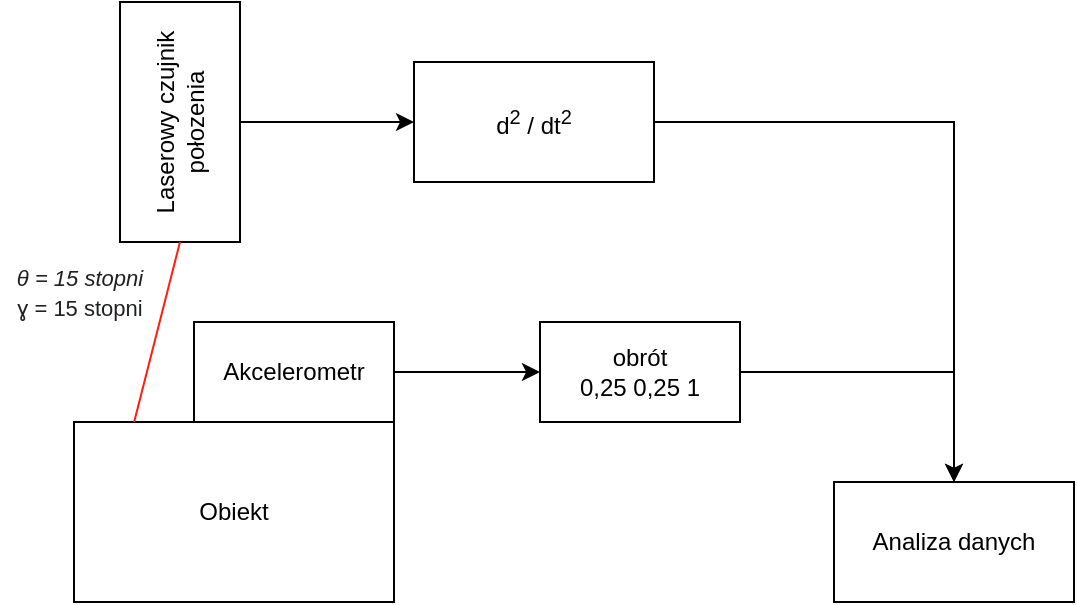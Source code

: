 <mxfile version="20.5.3" type="device"><diagram id="FZXvwXgeaI-MbaQdjOQF" name="Strona-1"><mxGraphModel dx="2062" dy="737" grid="1" gridSize="10" guides="1" tooltips="1" connect="1" arrows="1" fold="1" page="1" pageScale="1" pageWidth="583" pageHeight="827" math="0" shadow="0"><root><mxCell id="0"/><mxCell id="1" parent="0"/><mxCell id="yj1oKcI-0NuQiSBJ1JVP-1" value="Obiekt" style="rounded=0;whiteSpace=wrap;html=1;" parent="1" vertex="1"><mxGeometry x="57" y="230" width="160" height="90" as="geometry"/></mxCell><mxCell id="yj1oKcI-0NuQiSBJ1JVP-8" value="" style="edgeStyle=orthogonalEdgeStyle;rounded=0;orthogonalLoop=1;jettySize=auto;html=1;strokeColor=#000000;" parent="1" source="yj1oKcI-0NuQiSBJ1JVP-2" target="yj1oKcI-0NuQiSBJ1JVP-7" edge="1"><mxGeometry relative="1" as="geometry"/></mxCell><mxCell id="yj1oKcI-0NuQiSBJ1JVP-2" value="Akcelerometr" style="rounded=0;whiteSpace=wrap;html=1;" parent="1" vertex="1"><mxGeometry x="117" y="180" width="100" height="50" as="geometry"/></mxCell><mxCell id="yj1oKcI-0NuQiSBJ1JVP-6" value="" style="edgeStyle=orthogonalEdgeStyle;rounded=0;orthogonalLoop=1;jettySize=auto;html=1;strokeColor=#000000;" parent="1" source="yj1oKcI-0NuQiSBJ1JVP-3" target="yj1oKcI-0NuQiSBJ1JVP-5" edge="1"><mxGeometry relative="1" as="geometry"/></mxCell><mxCell id="yj1oKcI-0NuQiSBJ1JVP-3" value="Laserowy czujnik połozenia" style="rounded=0;whiteSpace=wrap;html=1;rotation=-90;" parent="1" vertex="1"><mxGeometry x="50" y="50" width="120" height="60" as="geometry"/></mxCell><mxCell id="yj1oKcI-0NuQiSBJ1JVP-4" value="" style="endArrow=none;html=1;rounded=0;entryX=0;entryY=0.5;entryDx=0;entryDy=0;exitX=0.188;exitY=0;exitDx=0;exitDy=0;exitPerimeter=0;strokeColor=#FF1D0D;" parent="1" source="yj1oKcI-0NuQiSBJ1JVP-1" target="yj1oKcI-0NuQiSBJ1JVP-3" edge="1"><mxGeometry width="50" height="50" relative="1" as="geometry"><mxPoint x="27" y="210" as="sourcePoint"/><mxPoint x="357" y="210" as="targetPoint"/></mxGeometry></mxCell><mxCell id="yj1oKcI-0NuQiSBJ1JVP-10" value="" style="edgeStyle=orthogonalEdgeStyle;rounded=0;orthogonalLoop=1;jettySize=auto;html=1;strokeColor=#000000;" parent="1" source="yj1oKcI-0NuQiSBJ1JVP-5" target="yj1oKcI-0NuQiSBJ1JVP-9" edge="1"><mxGeometry relative="1" as="geometry"/></mxCell><mxCell id="yj1oKcI-0NuQiSBJ1JVP-5" value="d&lt;sup&gt;2&lt;/sup&gt;&amp;nbsp;/ dt&lt;sup&gt;2&lt;/sup&gt;" style="whiteSpace=wrap;html=1;rounded=0;" parent="1" vertex="1"><mxGeometry x="227" y="50" width="120" height="60" as="geometry"/></mxCell><mxCell id="yj1oKcI-0NuQiSBJ1JVP-7" value="obrót&lt;br&gt;0,25 0,25 1" style="rounded=0;whiteSpace=wrap;html=1;" parent="1" vertex="1"><mxGeometry x="290" y="180" width="100" height="50" as="geometry"/></mxCell><mxCell id="yj1oKcI-0NuQiSBJ1JVP-9" value="Analiza danych" style="whiteSpace=wrap;html=1;rounded=0;" parent="1" vertex="1"><mxGeometry x="437" y="260" width="120" height="60" as="geometry"/></mxCell><mxCell id="yj1oKcI-0NuQiSBJ1JVP-13" value="" style="endArrow=classic;html=1;rounded=0;strokeColor=#000000;exitX=1;exitY=0.5;exitDx=0;exitDy=0;entryX=0.5;entryY=0;entryDx=0;entryDy=0;edgeStyle=orthogonalEdgeStyle;" parent="1" source="yj1oKcI-0NuQiSBJ1JVP-7" target="yj1oKcI-0NuQiSBJ1JVP-9" edge="1"><mxGeometry width="50" height="50" relative="1" as="geometry"><mxPoint x="347" y="310" as="sourcePoint"/><mxPoint x="397" y="260" as="targetPoint"/></mxGeometry></mxCell><mxCell id="yj1oKcI-0NuQiSBJ1JVP-14" value="&lt;span style=&quot;color: rgb(32, 33, 34); font-family: sans-serif; font-style: italic; text-align: start; background-color: rgb(255, 255, 255);&quot;&gt;&lt;font style=&quot;font-size: 11px;&quot;&gt;θ = 15 stopni&lt;br&gt;&lt;/font&gt;&lt;/span&gt;&lt;span style=&quot;color: rgb(32, 33, 34); font-family: sans-serif; text-align: start; background-color: rgb(255, 255, 255);&quot;&gt;&lt;font style=&quot;font-size: 11px;&quot;&gt;ɣ = 15 stopni&lt;/font&gt;&lt;/span&gt;&lt;span style=&quot;color: rgb(32, 33, 34); font-family: sans-serif; font-style: italic; text-align: start; background-color: rgb(255, 255, 255);&quot;&gt;&lt;font style=&quot;font-size: 11px;&quot;&gt;&lt;br&gt;&lt;/font&gt;&lt;/span&gt;" style="text;html=1;strokeColor=none;fillColor=none;align=center;verticalAlign=middle;whiteSpace=wrap;rounded=0;" parent="1" vertex="1"><mxGeometry x="20" y="140" width="80" height="50" as="geometry"/></mxCell></root></mxGraphModel></diagram></mxfile>